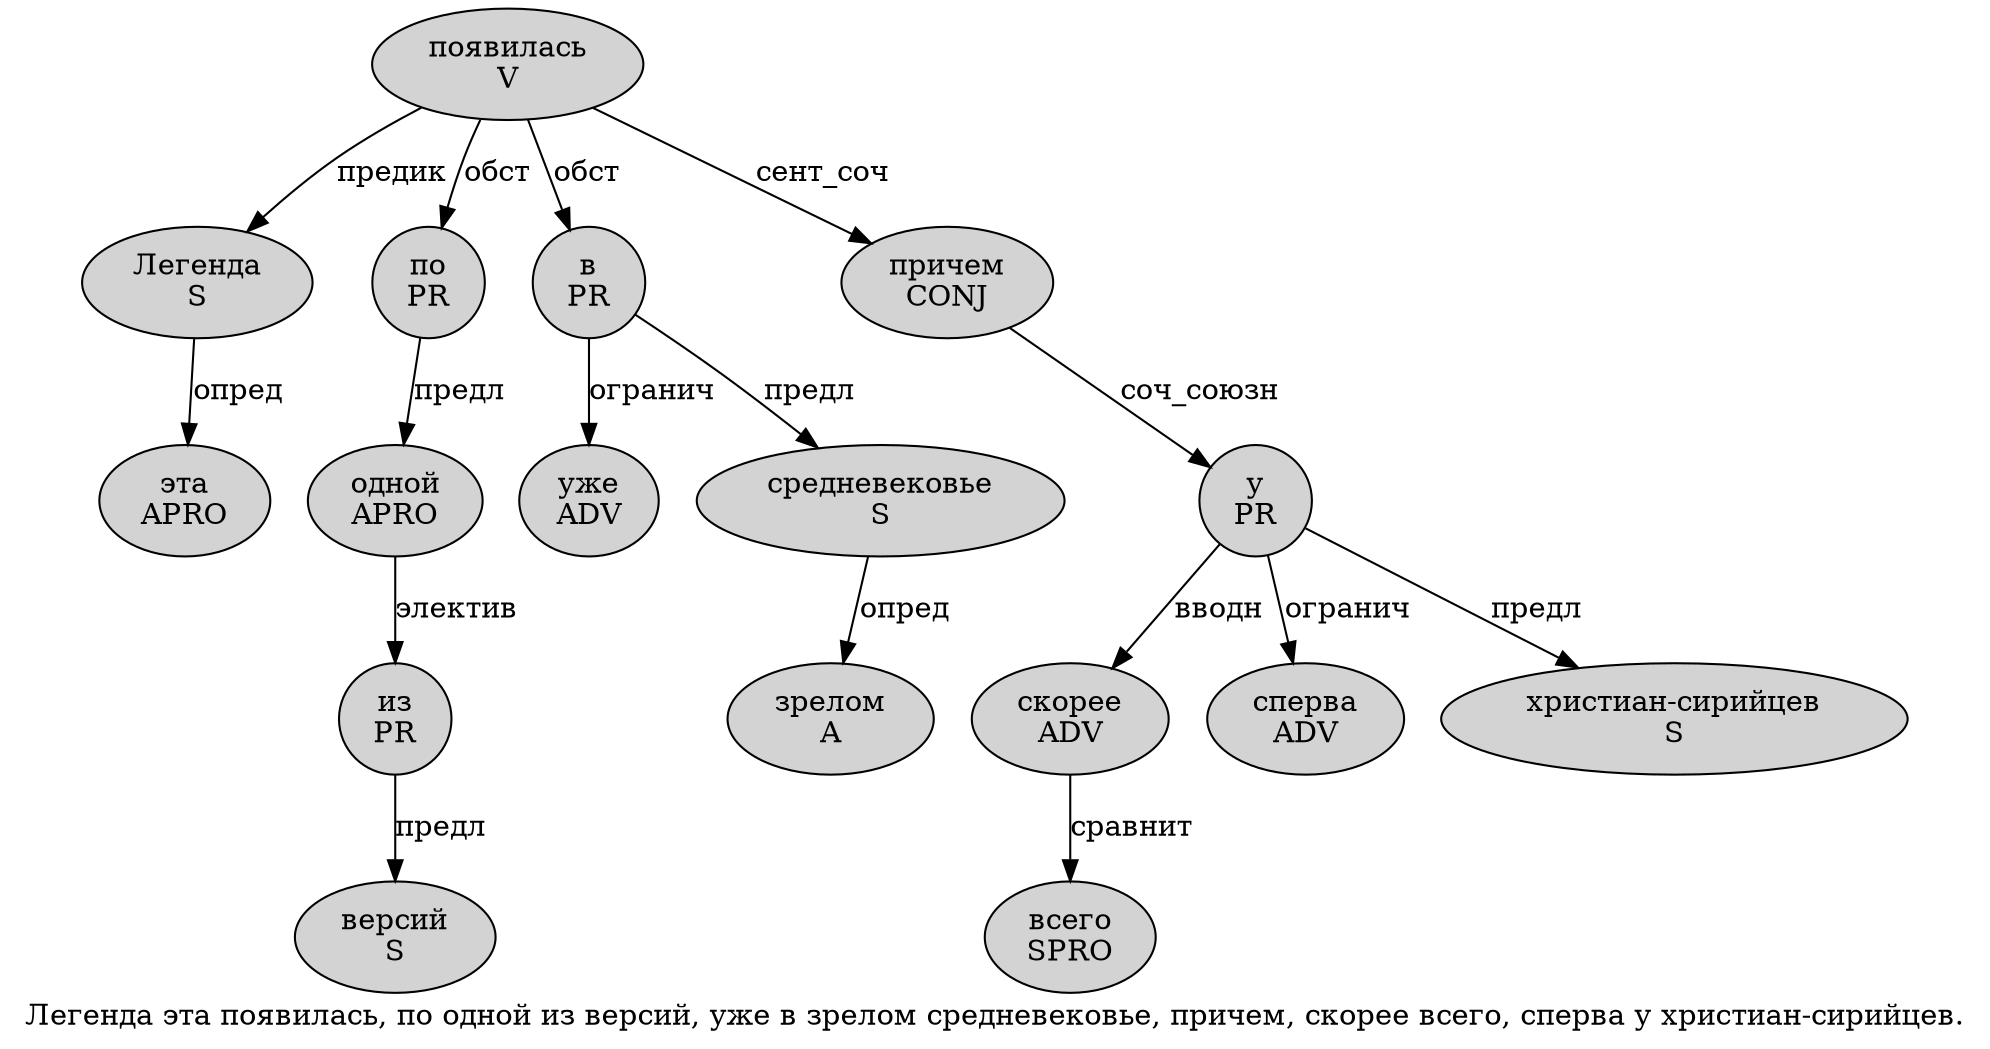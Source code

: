 digraph SENTENCE_541 {
	graph [label="Легенда эта появилась, по одной из версий, уже в зрелом средневековье, причем, скорее всего, сперва у христиан-сирийцев."]
	node [style=filled]
		0 [label="Легенда
S" color="" fillcolor=lightgray penwidth=1 shape=ellipse]
		1 [label="эта
APRO" color="" fillcolor=lightgray penwidth=1 shape=ellipse]
		2 [label="появилась
V" color="" fillcolor=lightgray penwidth=1 shape=ellipse]
		4 [label="по
PR" color="" fillcolor=lightgray penwidth=1 shape=ellipse]
		5 [label="одной
APRO" color="" fillcolor=lightgray penwidth=1 shape=ellipse]
		6 [label="из
PR" color="" fillcolor=lightgray penwidth=1 shape=ellipse]
		7 [label="версий
S" color="" fillcolor=lightgray penwidth=1 shape=ellipse]
		9 [label="уже
ADV" color="" fillcolor=lightgray penwidth=1 shape=ellipse]
		10 [label="в
PR" color="" fillcolor=lightgray penwidth=1 shape=ellipse]
		11 [label="зрелом
A" color="" fillcolor=lightgray penwidth=1 shape=ellipse]
		12 [label="средневековье
S" color="" fillcolor=lightgray penwidth=1 shape=ellipse]
		14 [label="причем
CONJ" color="" fillcolor=lightgray penwidth=1 shape=ellipse]
		16 [label="скорее
ADV" color="" fillcolor=lightgray penwidth=1 shape=ellipse]
		17 [label="всего
SPRO" color="" fillcolor=lightgray penwidth=1 shape=ellipse]
		19 [label="сперва
ADV" color="" fillcolor=lightgray penwidth=1 shape=ellipse]
		20 [label="у
PR" color="" fillcolor=lightgray penwidth=1 shape=ellipse]
		21 [label="христиан-сирийцев
S" color="" fillcolor=lightgray penwidth=1 shape=ellipse]
			12 -> 11 [label="опред"]
			10 -> 9 [label="огранич"]
			10 -> 12 [label="предл"]
			2 -> 0 [label="предик"]
			2 -> 4 [label="обст"]
			2 -> 10 [label="обст"]
			2 -> 14 [label="сент_соч"]
			20 -> 16 [label="вводн"]
			20 -> 19 [label="огранич"]
			20 -> 21 [label="предл"]
			0 -> 1 [label="опред"]
			14 -> 20 [label="соч_союзн"]
			4 -> 5 [label="предл"]
			5 -> 6 [label="электив"]
			6 -> 7 [label="предл"]
			16 -> 17 [label="сравнит"]
}